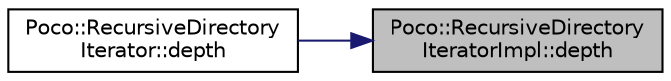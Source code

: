 digraph "Poco::RecursiveDirectoryIteratorImpl::depth"
{
 // LATEX_PDF_SIZE
  edge [fontname="Helvetica",fontsize="10",labelfontname="Helvetica",labelfontsize="10"];
  node [fontname="Helvetica",fontsize="10",shape=record];
  rankdir="RL";
  Node1 [label="Poco::RecursiveDirectory\lIteratorImpl::depth",height=0.2,width=0.4,color="black", fillcolor="grey75", style="filled", fontcolor="black",tooltip=" "];
  Node1 -> Node2 [dir="back",color="midnightblue",fontsize="10",style="solid",fontname="Helvetica"];
  Node2 [label="Poco::RecursiveDirectory\lIterator::depth",height=0.2,width=0.4,color="black", fillcolor="white", style="filled",URL="$classPoco_1_1RecursiveDirectoryIterator.html#a289260479e721e6db00b30adf1375996",tooltip="Depth of recursion (counting from 1)."];
}
